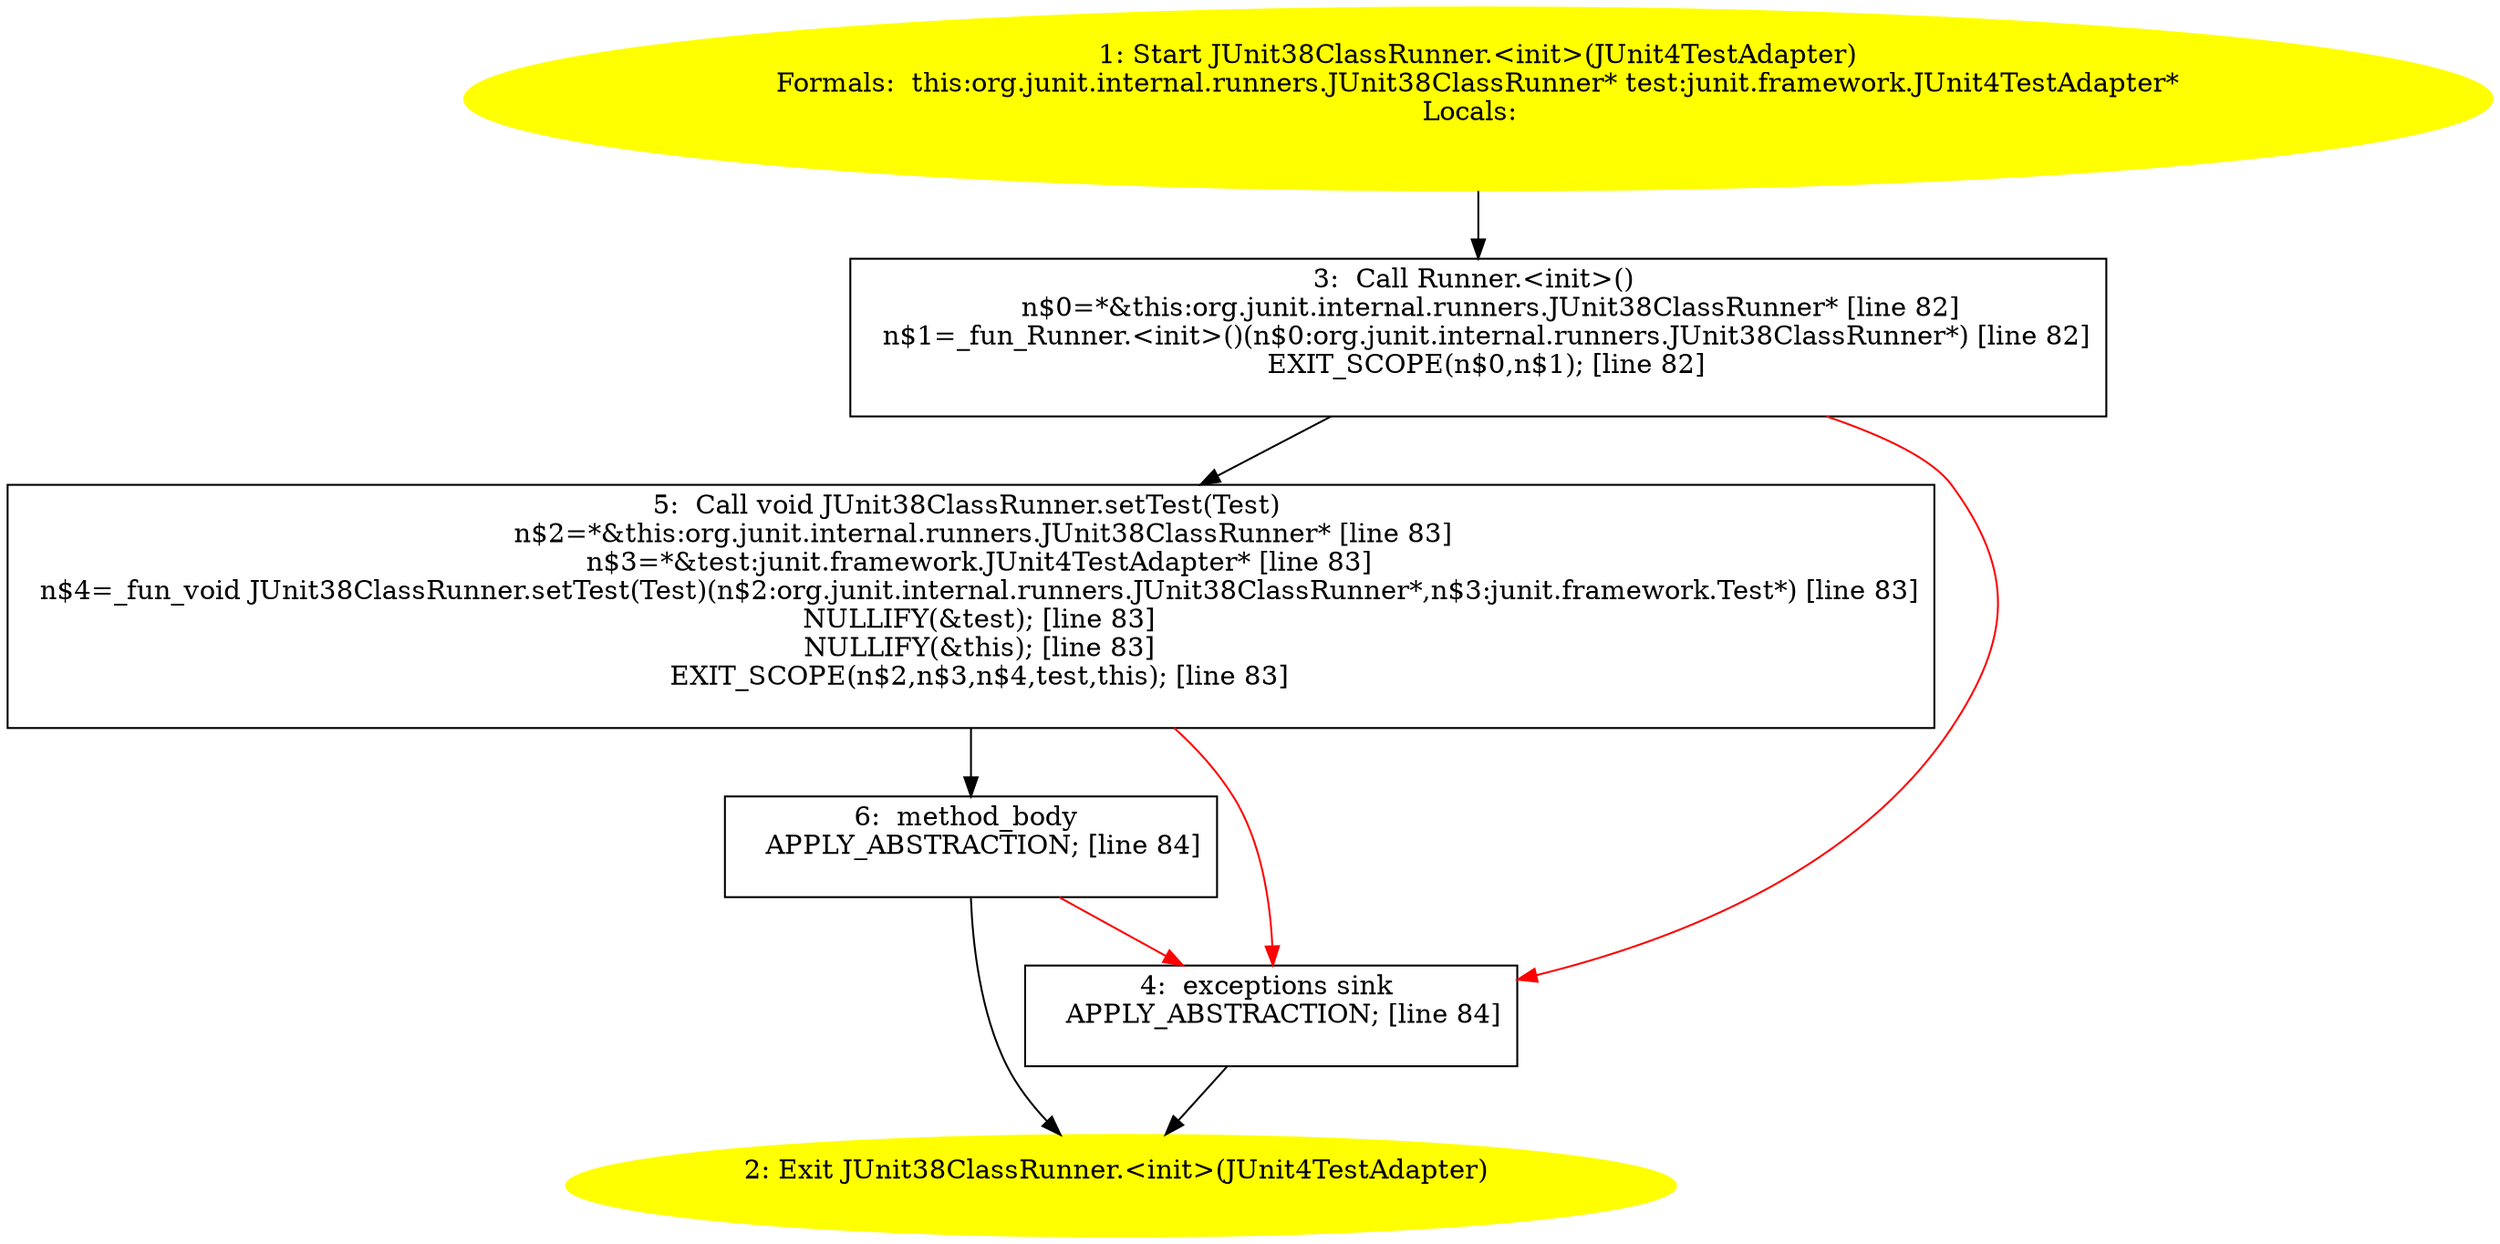 /* @generated */
digraph cfg {
"org.junit.internal.runners.JUnit38ClassRunner.<init>(junit.framework.JUnit4TestAdapter).5572e116355d8990965368bdf4cda5c8_1" [label="1: Start JUnit38ClassRunner.<init>(JUnit4TestAdapter)\nFormals:  this:org.junit.internal.runners.JUnit38ClassRunner* test:junit.framework.JUnit4TestAdapter*\nLocals:  \n  " color=yellow style=filled]
	

	 "org.junit.internal.runners.JUnit38ClassRunner.<init>(junit.framework.JUnit4TestAdapter).5572e116355d8990965368bdf4cda5c8_1" -> "org.junit.internal.runners.JUnit38ClassRunner.<init>(junit.framework.JUnit4TestAdapter).5572e116355d8990965368bdf4cda5c8_3" ;
"org.junit.internal.runners.JUnit38ClassRunner.<init>(junit.framework.JUnit4TestAdapter).5572e116355d8990965368bdf4cda5c8_2" [label="2: Exit JUnit38ClassRunner.<init>(JUnit4TestAdapter) \n  " color=yellow style=filled]
	

"org.junit.internal.runners.JUnit38ClassRunner.<init>(junit.framework.JUnit4TestAdapter).5572e116355d8990965368bdf4cda5c8_3" [label="3:  Call Runner.<init>() \n   n$0=*&this:org.junit.internal.runners.JUnit38ClassRunner* [line 82]\n  n$1=_fun_Runner.<init>()(n$0:org.junit.internal.runners.JUnit38ClassRunner*) [line 82]\n  EXIT_SCOPE(n$0,n$1); [line 82]\n " shape="box"]
	

	 "org.junit.internal.runners.JUnit38ClassRunner.<init>(junit.framework.JUnit4TestAdapter).5572e116355d8990965368bdf4cda5c8_3" -> "org.junit.internal.runners.JUnit38ClassRunner.<init>(junit.framework.JUnit4TestAdapter).5572e116355d8990965368bdf4cda5c8_5" ;
	 "org.junit.internal.runners.JUnit38ClassRunner.<init>(junit.framework.JUnit4TestAdapter).5572e116355d8990965368bdf4cda5c8_3" -> "org.junit.internal.runners.JUnit38ClassRunner.<init>(junit.framework.JUnit4TestAdapter).5572e116355d8990965368bdf4cda5c8_4" [color="red" ];
"org.junit.internal.runners.JUnit38ClassRunner.<init>(junit.framework.JUnit4TestAdapter).5572e116355d8990965368bdf4cda5c8_4" [label="4:  exceptions sink \n   APPLY_ABSTRACTION; [line 84]\n " shape="box"]
	

	 "org.junit.internal.runners.JUnit38ClassRunner.<init>(junit.framework.JUnit4TestAdapter).5572e116355d8990965368bdf4cda5c8_4" -> "org.junit.internal.runners.JUnit38ClassRunner.<init>(junit.framework.JUnit4TestAdapter).5572e116355d8990965368bdf4cda5c8_2" ;
"org.junit.internal.runners.JUnit38ClassRunner.<init>(junit.framework.JUnit4TestAdapter).5572e116355d8990965368bdf4cda5c8_5" [label="5:  Call void JUnit38ClassRunner.setTest(Test) \n   n$2=*&this:org.junit.internal.runners.JUnit38ClassRunner* [line 83]\n  n$3=*&test:junit.framework.JUnit4TestAdapter* [line 83]\n  n$4=_fun_void JUnit38ClassRunner.setTest(Test)(n$2:org.junit.internal.runners.JUnit38ClassRunner*,n$3:junit.framework.Test*) [line 83]\n  NULLIFY(&test); [line 83]\n  NULLIFY(&this); [line 83]\n  EXIT_SCOPE(n$2,n$3,n$4,test,this); [line 83]\n " shape="box"]
	

	 "org.junit.internal.runners.JUnit38ClassRunner.<init>(junit.framework.JUnit4TestAdapter).5572e116355d8990965368bdf4cda5c8_5" -> "org.junit.internal.runners.JUnit38ClassRunner.<init>(junit.framework.JUnit4TestAdapter).5572e116355d8990965368bdf4cda5c8_6" ;
	 "org.junit.internal.runners.JUnit38ClassRunner.<init>(junit.framework.JUnit4TestAdapter).5572e116355d8990965368bdf4cda5c8_5" -> "org.junit.internal.runners.JUnit38ClassRunner.<init>(junit.framework.JUnit4TestAdapter).5572e116355d8990965368bdf4cda5c8_4" [color="red" ];
"org.junit.internal.runners.JUnit38ClassRunner.<init>(junit.framework.JUnit4TestAdapter).5572e116355d8990965368bdf4cda5c8_6" [label="6:  method_body \n   APPLY_ABSTRACTION; [line 84]\n " shape="box"]
	

	 "org.junit.internal.runners.JUnit38ClassRunner.<init>(junit.framework.JUnit4TestAdapter).5572e116355d8990965368bdf4cda5c8_6" -> "org.junit.internal.runners.JUnit38ClassRunner.<init>(junit.framework.JUnit4TestAdapter).5572e116355d8990965368bdf4cda5c8_2" ;
	 "org.junit.internal.runners.JUnit38ClassRunner.<init>(junit.framework.JUnit4TestAdapter).5572e116355d8990965368bdf4cda5c8_6" -> "org.junit.internal.runners.JUnit38ClassRunner.<init>(junit.framework.JUnit4TestAdapter).5572e116355d8990965368bdf4cda5c8_4" [color="red" ];
}
